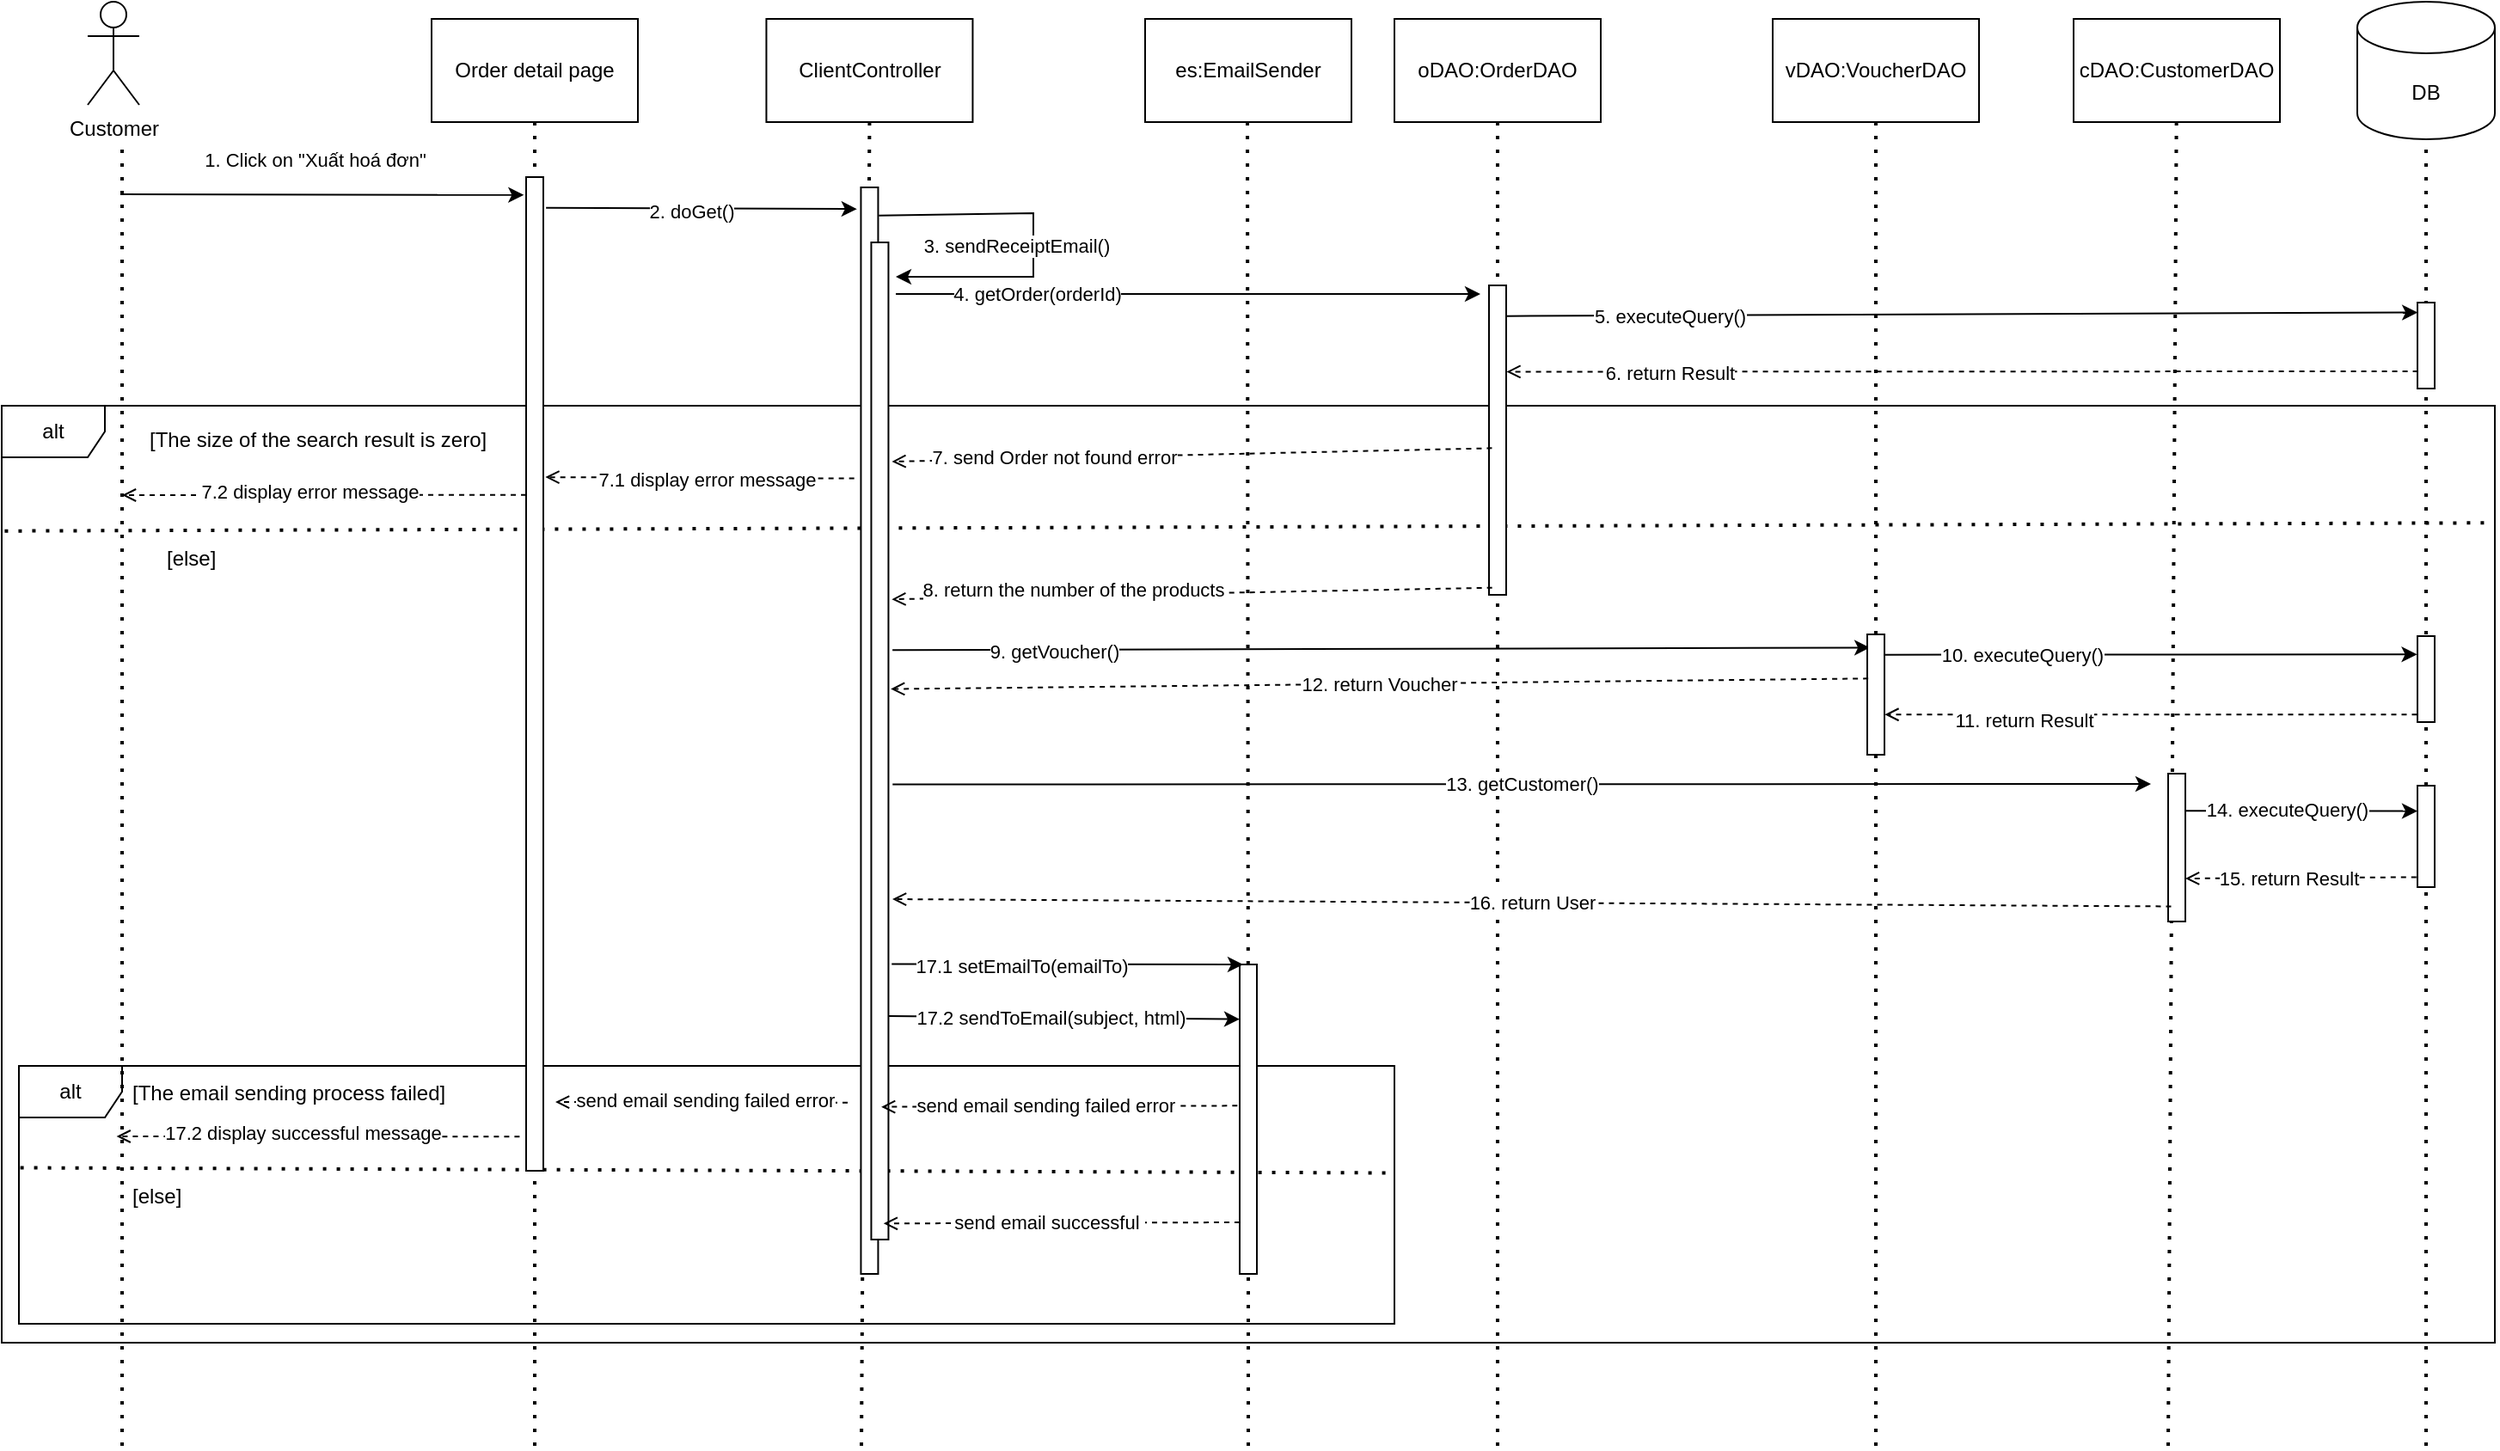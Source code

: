 <mxfile>
    <diagram name="Page-1" id="_nZHI8NYuNMjpibNF_YI">
        <mxGraphModel dx="1350" dy="149" grid="1" gridSize="10" guides="1" tooltips="1" connect="1" arrows="1" fold="1" page="1" pageScale="1" pageWidth="850" pageHeight="1100" math="0" shadow="0">
            <root>
                <mxCell id="0"/>
                <mxCell id="1" parent="0"/>
                <mxCell id="32" value="" style="endArrow=none;dashed=1;html=1;dashPattern=1 3;strokeWidth=2;rounded=0;exitX=0.001;exitY=0.395;exitDx=0;exitDy=0;exitPerimeter=0;entryX=1;entryY=0.415;entryDx=0;entryDy=0;entryPerimeter=0;" edge="1" parent="1" source="28" target="28">
                    <mxGeometry width="50" height="50" relative="1" as="geometry">
                        <mxPoint x="6.72" y="750" as="sourcePoint"/>
                        <mxPoint x="655" y="750" as="targetPoint"/>
                    </mxGeometry>
                </mxCell>
                <mxCell id="jMet_jhxjHjyP2RQHkVr-13" value="alt" style="shape=umlFrame;whiteSpace=wrap;html=1;pointerEvents=0;" parent="1" vertex="1">
                    <mxGeometry x="-10" y="275" width="1450" height="545" as="geometry"/>
                </mxCell>
                <mxCell id="28" value="alt" style="shape=umlFrame;whiteSpace=wrap;html=1;" vertex="1" parent="1">
                    <mxGeometry y="659" width="800" height="150" as="geometry"/>
                </mxCell>
                <mxCell id="4" value="" style="endArrow=none;dashed=1;html=1;dashPattern=1 3;strokeWidth=2;rounded=0;entryX=0.5;entryY=1;entryDx=0;entryDy=0;" edge="1" parent="1">
                    <mxGeometry width="50" height="50" relative="1" as="geometry">
                        <mxPoint x="1250" y="880" as="sourcePoint"/>
                        <mxPoint x="1254.83" y="110" as="targetPoint"/>
                    </mxGeometry>
                </mxCell>
                <mxCell id="bgXQf1ykJbpGTAjlQ5FK-6" value="" style="endArrow=none;dashed=1;html=1;dashPattern=1 3;strokeWidth=2;rounded=0;" parent="1" edge="1">
                    <mxGeometry width="50" height="50" relative="1" as="geometry">
                        <mxPoint x="60" y="880" as="sourcePoint"/>
                        <mxPoint x="60" y="120" as="targetPoint"/>
                    </mxGeometry>
                </mxCell>
                <mxCell id="jMet_jhxjHjyP2RQHkVr-15" value="" style="endArrow=none;dashed=1;html=1;dashPattern=1 3;strokeWidth=2;rounded=0;exitX=0.002;exitY=0.165;exitDx=0;exitDy=0;exitPerimeter=0;entryX=1;entryY=0.125;entryDx=0;entryDy=0;entryPerimeter=0;" parent="1" target="jMet_jhxjHjyP2RQHkVr-13" edge="1">
                    <mxGeometry width="50" height="50" relative="1" as="geometry">
                        <mxPoint x="-8.28" y="347.85" as="sourcePoint"/>
                        <mxPoint x="850.86" y="346.87" as="targetPoint"/>
                    </mxGeometry>
                </mxCell>
                <mxCell id="bgXQf1ykJbpGTAjlQ5FK-1" value="Customer" style="shape=umlActor;verticalLabelPosition=bottom;verticalAlign=top;html=1;outlineConnect=0;" parent="1" vertex="1">
                    <mxGeometry x="40" y="40" width="30" height="60" as="geometry"/>
                </mxCell>
                <mxCell id="bgXQf1ykJbpGTAjlQ5FK-2" value="Order detail page" style="rounded=0;whiteSpace=wrap;html=1;" parent="1" vertex="1">
                    <mxGeometry x="240" y="50" width="120" height="60" as="geometry"/>
                </mxCell>
                <mxCell id="bgXQf1ykJbpGTAjlQ5FK-3" value="ClientController" style="rounded=0;whiteSpace=wrap;html=1;" parent="1" vertex="1">
                    <mxGeometry x="434.72" y="50" width="120" height="60" as="geometry"/>
                </mxCell>
                <mxCell id="bgXQf1ykJbpGTAjlQ5FK-4" value="oDAO:OrderDAO" style="rounded=0;whiteSpace=wrap;html=1;" parent="1" vertex="1">
                    <mxGeometry x="800" y="50" width="120" height="60" as="geometry"/>
                </mxCell>
                <mxCell id="bgXQf1ykJbpGTAjlQ5FK-7" value="" style="endArrow=none;dashed=1;html=1;dashPattern=1 3;strokeWidth=2;rounded=0;entryX=0.5;entryY=1;entryDx=0;entryDy=0;" parent="1" target="bgXQf1ykJbpGTAjlQ5FK-2" edge="1">
                    <mxGeometry width="50" height="50" relative="1" as="geometry">
                        <mxPoint x="300" y="880" as="sourcePoint"/>
                        <mxPoint x="299.5" y="120" as="targetPoint"/>
                    </mxGeometry>
                </mxCell>
                <mxCell id="bgXQf1ykJbpGTAjlQ5FK-8" value="" style="endArrow=none;dashed=1;html=1;dashPattern=1 3;strokeWidth=2;rounded=0;entryX=0.5;entryY=1;entryDx=0;entryDy=0;" parent="1" target="bgXQf1ykJbpGTAjlQ5FK-3" edge="1">
                    <mxGeometry width="50" height="50" relative="1" as="geometry">
                        <mxPoint x="490" y="880" as="sourcePoint"/>
                        <mxPoint x="494.72" y="120" as="targetPoint"/>
                    </mxGeometry>
                </mxCell>
                <mxCell id="bgXQf1ykJbpGTAjlQ5FK-9" value="" style="endArrow=none;dashed=1;html=1;dashPattern=1 3;strokeWidth=2;rounded=0;" parent="1" edge="1">
                    <mxGeometry width="50" height="50" relative="1" as="geometry">
                        <mxPoint x="860" y="880" as="sourcePoint"/>
                        <mxPoint x="860" y="110" as="targetPoint"/>
                    </mxGeometry>
                </mxCell>
                <mxCell id="Q8KxY11AjHxzNU5WDFav-1" value="" style="rounded=0;whiteSpace=wrap;html=1;" parent="1" vertex="1">
                    <mxGeometry x="295" y="142" width="10" height="578" as="geometry"/>
                </mxCell>
                <mxCell id="Q8KxY11AjHxzNU5WDFav-2" value="1. Click on &quot;Xuất hoá đơn&quot;" style="endArrow=classic;html=1;rounded=0;entryX=-0.035;entryY=0.018;entryDx=0;entryDy=0;entryPerimeter=0;" parent="1" edge="1">
                    <mxGeometry x="-0.043" y="20" width="50" height="50" relative="1" as="geometry">
                        <mxPoint x="59" y="152" as="sourcePoint"/>
                        <mxPoint x="293.65" y="152.404" as="targetPoint"/>
                        <mxPoint as="offset"/>
                    </mxGeometry>
                </mxCell>
                <mxCell id="Q8KxY11AjHxzNU5WDFav-3" value="vDAO:VoucherDAO" style="rounded=0;whiteSpace=wrap;html=1;" parent="1" vertex="1">
                    <mxGeometry x="1020" y="50" width="120" height="60" as="geometry"/>
                </mxCell>
                <mxCell id="Q8KxY11AjHxzNU5WDFav-4" value="" style="endArrow=none;dashed=1;html=1;dashPattern=1 3;strokeWidth=2;rounded=0;entryX=0.5;entryY=1;entryDx=0;entryDy=0;" parent="1" target="Q8KxY11AjHxzNU5WDFav-3" edge="1">
                    <mxGeometry width="50" height="50" relative="1" as="geometry">
                        <mxPoint x="1080" y="880" as="sourcePoint"/>
                        <mxPoint x="1080.23" y="130" as="targetPoint"/>
                    </mxGeometry>
                </mxCell>
                <mxCell id="Q8KxY11AjHxzNU5WDFav-6" value="DB" style="shape=cylinder3;whiteSpace=wrap;html=1;boundedLbl=1;backgroundOutline=1;size=15;" parent="1" vertex="1">
                    <mxGeometry x="1360" y="40" width="80" height="80" as="geometry"/>
                </mxCell>
                <mxCell id="Q8KxY11AjHxzNU5WDFav-7" value="" style="endArrow=none;dashed=1;html=1;dashPattern=1 3;strokeWidth=2;rounded=0;entryX=0.5;entryY=1;entryDx=0;entryDy=0;" parent="1" edge="1">
                    <mxGeometry width="50" height="50" relative="1" as="geometry">
                        <mxPoint x="1400" y="880" as="sourcePoint"/>
                        <mxPoint x="1400" y="120" as="targetPoint"/>
                    </mxGeometry>
                </mxCell>
                <mxCell id="Q8KxY11AjHxzNU5WDFav-8" value="" style="endArrow=classic;html=1;rounded=0;entryX=-0.132;entryY=0.022;entryDx=0;entryDy=0;entryPerimeter=0;exitX=0.958;exitY=0.031;exitDx=0;exitDy=0;exitPerimeter=0;" parent="1" edge="1">
                    <mxGeometry x="-0.04" y="-4" width="50" height="50" relative="1" as="geometry">
                        <mxPoint x="306.58" y="159.918" as="sourcePoint"/>
                        <mxPoint x="487.4" y="160.584" as="targetPoint"/>
                        <mxPoint as="offset"/>
                    </mxGeometry>
                </mxCell>
                <mxCell id="12" value="2. doGet()" style="edgeLabel;html=1;align=center;verticalAlign=middle;resizable=0;points=[];" vertex="1" connectable="0" parent="Q8KxY11AjHxzNU5WDFav-8">
                    <mxGeometry x="-0.524" y="-2" relative="1" as="geometry">
                        <mxPoint x="41" as="offset"/>
                    </mxGeometry>
                </mxCell>
                <mxCell id="Q8KxY11AjHxzNU5WDFav-9" value="" style="rounded=0;whiteSpace=wrap;html=1;" parent="1" vertex="1">
                    <mxGeometry x="489.72" y="148" width="10" height="632" as="geometry"/>
                </mxCell>
                <mxCell id="Q8KxY11AjHxzNU5WDFav-10" value="" style="rounded=0;whiteSpace=wrap;html=1;" parent="1" vertex="1">
                    <mxGeometry x="855" y="205" width="10" height="180" as="geometry"/>
                </mxCell>
                <mxCell id="Q8KxY11AjHxzNU5WDFav-11" value="4. getOrder(orderId)" style="endArrow=classic;html=1;rounded=0;" parent="1" edge="1">
                    <mxGeometry x="-0.517" width="50" height="50" relative="1" as="geometry">
                        <mxPoint x="510" y="210" as="sourcePoint"/>
                        <mxPoint x="850" y="210" as="targetPoint"/>
                        <mxPoint as="offset"/>
                    </mxGeometry>
                </mxCell>
                <mxCell id="Q8KxY11AjHxzNU5WDFav-13" value="5. executeQuery()" style="endArrow=classic;html=1;rounded=0;entryX=0.009;entryY=0.115;entryDx=0;entryDy=0;entryPerimeter=0;exitX=1.016;exitY=0.099;exitDx=0;exitDy=0;exitPerimeter=0;" parent="1" source="Q8KxY11AjHxzNU5WDFav-10" target="jMet_jhxjHjyP2RQHkVr-2" edge="1">
                    <mxGeometry x="-0.641" y="-1" width="50" height="50" relative="1" as="geometry">
                        <mxPoint x="870" y="223" as="sourcePoint"/>
                        <mxPoint x="1390" y="225" as="targetPoint"/>
                        <mxPoint as="offset"/>
                    </mxGeometry>
                </mxCell>
                <mxCell id="jMet_jhxjHjyP2RQHkVr-2" value="" style="rounded=0;whiteSpace=wrap;html=1;" parent="1" vertex="1">
                    <mxGeometry x="1395" y="215" width="10" height="50" as="geometry"/>
                </mxCell>
                <mxCell id="jMet_jhxjHjyP2RQHkVr-4" value="6. return Result" style="endArrow=open;html=1;rounded=0;exitX=0.029;exitY=0.8;exitDx=0;exitDy=0;exitPerimeter=0;dashed=1;endFill=0;entryX=1.022;entryY=0.279;entryDx=0;entryDy=0;entryPerimeter=0;" parent="1" source="jMet_jhxjHjyP2RQHkVr-2" target="Q8KxY11AjHxzNU5WDFav-10" edge="1">
                    <mxGeometry x="0.643" y="1" width="50" height="50" relative="1" as="geometry">
                        <mxPoint x="1395.24" y="250.6" as="sourcePoint"/>
                        <mxPoint x="870" y="255" as="targetPoint"/>
                        <mxPoint as="offset"/>
                    </mxGeometry>
                </mxCell>
                <mxCell id="jMet_jhxjHjyP2RQHkVr-5" value="7. send Order not found error" style="endArrow=open;html=1;rounded=0;dashed=1;endFill=0;exitX=-0.028;exitY=0.526;exitDx=0;exitDy=0;exitPerimeter=0;entryX=1;entryY=0.25;entryDx=0;entryDy=0;" parent="1" edge="1">
                    <mxGeometry x="0.461" width="50" height="50" relative="1" as="geometry">
                        <mxPoint x="856.72" y="299.68" as="sourcePoint"/>
                        <mxPoint x="507.72" y="307.5" as="targetPoint"/>
                        <mxPoint as="offset"/>
                    </mxGeometry>
                </mxCell>
                <mxCell id="jMet_jhxjHjyP2RQHkVr-6" value="" style="endArrow=open;html=1;rounded=0;exitX=-0.189;exitY=0.296;exitDx=0;exitDy=0;dashed=1;endFill=0;exitPerimeter=0;entryX=1.317;entryY=0.302;entryDx=0;entryDy=0;entryPerimeter=0;" parent="1" edge="1">
                    <mxGeometry x="0.076" y="-2" width="50" height="50" relative="1" as="geometry">
                        <mxPoint x="485.83" y="317.312" as="sourcePoint"/>
                        <mxPoint x="306.17" y="316.556" as="targetPoint"/>
                        <mxPoint as="offset"/>
                    </mxGeometry>
                </mxCell>
                <mxCell id="14" value="7.1 display error message" style="edgeLabel;html=1;align=center;verticalAlign=middle;resizable=0;points=[];" vertex="1" connectable="0" parent="jMet_jhxjHjyP2RQHkVr-6">
                    <mxGeometry x="0.469" y="1" relative="1" as="geometry">
                        <mxPoint x="46" as="offset"/>
                    </mxGeometry>
                </mxCell>
                <mxCell id="jMet_jhxjHjyP2RQHkVr-7" value="7.2 display error message" style="endArrow=open;html=1;rounded=0;dashed=1;endFill=0;exitX=0.001;exitY=0.292;exitDx=0;exitDy=0;exitPerimeter=0;" parent="1" edge="1">
                    <mxGeometry x="0.076" y="-2" width="50" height="50" relative="1" as="geometry">
                        <mxPoint x="295.01" y="326.816" as="sourcePoint"/>
                        <mxPoint x="60" y="327" as="targetPoint"/>
                        <mxPoint as="offset"/>
                    </mxGeometry>
                </mxCell>
                <mxCell id="jMet_jhxjHjyP2RQHkVr-8" value="" style="endArrow=open;html=1;rounded=0;dashed=1;endFill=0;exitX=-0.018;exitY=0.977;exitDx=0;exitDy=0;exitPerimeter=0;entryX=0.995;entryY=0.407;entryDx=0;entryDy=0;entryPerimeter=0;" parent="1" edge="1">
                    <mxGeometry x="0.074" y="-2" width="50" height="50" relative="1" as="geometry">
                        <mxPoint x="856.82" y="380.86" as="sourcePoint"/>
                        <mxPoint x="507.67" y="387.57" as="targetPoint"/>
                        <mxPoint as="offset"/>
                    </mxGeometry>
                </mxCell>
                <mxCell id="9" value="8. return the number of the products" style="edgeLabel;html=1;align=center;verticalAlign=middle;resizable=0;points=[];" vertex="1" connectable="0" parent="jMet_jhxjHjyP2RQHkVr-8">
                    <mxGeometry x="-0.053" y="1" relative="1" as="geometry">
                        <mxPoint x="-79" y="-3" as="offset"/>
                    </mxGeometry>
                </mxCell>
                <mxCell id="jMet_jhxjHjyP2RQHkVr-14" value="[The size of the search result is zero]" style="text;strokeColor=none;fillColor=none;align=left;verticalAlign=middle;spacingLeft=4;spacingRight=4;overflow=hidden;points=[[0,0.5],[1,0.5]];portConstraint=eastwest;rotatable=0;whiteSpace=wrap;html=1;" parent="1" vertex="1">
                    <mxGeometry x="70" y="280" width="210" height="30" as="geometry"/>
                </mxCell>
                <mxCell id="jMet_jhxjHjyP2RQHkVr-16" value="[else]" style="text;strokeColor=none;fillColor=none;align=left;verticalAlign=middle;spacingLeft=4;spacingRight=4;overflow=hidden;points=[[0,0.5],[1,0.5]];portConstraint=eastwest;rotatable=0;whiteSpace=wrap;html=1;" parent="1" vertex="1">
                    <mxGeometry x="80" y="349" width="40" height="30" as="geometry"/>
                </mxCell>
                <mxCell id="jMet_jhxjHjyP2RQHkVr-18" value="9. getVoucher()" style="endArrow=classic;html=1;rounded=0;entryX=-0.043;entryY=0.11;entryDx=0;entryDy=0;entryPerimeter=0;exitX=1.034;exitY=0.465;exitDx=0;exitDy=0;exitPerimeter=0;" parent="1" edge="1">
                    <mxGeometry x="-0.669" y="-1" width="50" height="50" relative="1" as="geometry">
                        <mxPoint x="508.06" y="417.15" as="sourcePoint"/>
                        <mxPoint x="1076.57" y="415.7" as="targetPoint"/>
                        <mxPoint as="offset"/>
                    </mxGeometry>
                </mxCell>
                <mxCell id="jMet_jhxjHjyP2RQHkVr-19" value="" style="rounded=0;whiteSpace=wrap;html=1;" parent="1" vertex="1">
                    <mxGeometry x="1075" y="408" width="10" height="70" as="geometry"/>
                </mxCell>
                <mxCell id="jMet_jhxjHjyP2RQHkVr-20" value="12. return Voucher" style="endArrow=open;html=1;rounded=0;dashed=1;endFill=0;exitX=-0.043;exitY=0.881;exitDx=0;exitDy=0;exitPerimeter=0;entryX=1.034;entryY=0.58;entryDx=0;entryDy=0;entryPerimeter=0;" parent="1" edge="1">
                    <mxGeometry width="50" height="50" relative="1" as="geometry">
                        <mxPoint x="1075.57" y="433.67" as="sourcePoint"/>
                        <mxPoint x="507.06" y="439.8" as="targetPoint"/>
                    </mxGeometry>
                </mxCell>
                <mxCell id="jMet_jhxjHjyP2RQHkVr-21" value="10. executeQuery()" style="endArrow=classic;html=1;rounded=0;entryX=-0.023;entryY=0.213;entryDx=0;entryDy=0;entryPerimeter=0;exitX=1.047;exitY=0.169;exitDx=0;exitDy=0;exitPerimeter=0;" parent="1" target="jMet_jhxjHjyP2RQHkVr-22" edge="1" source="jMet_jhxjHjyP2RQHkVr-19">
                    <mxGeometry x="-0.482" width="50" height="50" relative="1" as="geometry">
                        <mxPoint x="1145.19" y="419.63" as="sourcePoint"/>
                        <mxPoint x="1395.94" y="419.7" as="targetPoint"/>
                        <mxPoint as="offset"/>
                    </mxGeometry>
                </mxCell>
                <mxCell id="jMet_jhxjHjyP2RQHkVr-22" value="" style="rounded=0;whiteSpace=wrap;html=1;" parent="1" vertex="1">
                    <mxGeometry x="1395" y="409" width="10" height="50" as="geometry"/>
                </mxCell>
                <mxCell id="jMet_jhxjHjyP2RQHkVr-23" value="11. return Result" style="endArrow=open;html=1;rounded=0;entryX=1.019;entryY=0.666;entryDx=0;entryDy=0;dashed=1;endFill=0;exitX=-0.026;exitY=0.913;exitDx=0;exitDy=0;exitPerimeter=0;entryPerimeter=0;" parent="1" source="jMet_jhxjHjyP2RQHkVr-22" edge="1" target="jMet_jhxjHjyP2RQHkVr-19">
                    <mxGeometry x="0.478" y="3" width="50" height="50" relative="1" as="geometry">
                        <mxPoint x="1390" y="455" as="sourcePoint"/>
                        <mxPoint x="1146.0" y="454.5" as="targetPoint"/>
                        <mxPoint as="offset"/>
                    </mxGeometry>
                </mxCell>
                <mxCell id="jMet_jhxjHjyP2RQHkVr-25" value="13. getCustomer()" style="endArrow=classic;html=1;rounded=0;exitX=1.041;exitY=0.726;exitDx=0;exitDy=0;exitPerimeter=0;" parent="1" edge="1">
                    <mxGeometry width="50" height="50" relative="1" as="geometry">
                        <mxPoint x="508.13" y="495.26" as="sourcePoint"/>
                        <mxPoint x="1240" y="495" as="targetPoint"/>
                    </mxGeometry>
                </mxCell>
                <mxCell id="jMet_jhxjHjyP2RQHkVr-26" value="" style="rounded=0;whiteSpace=wrap;html=1;" parent="1" vertex="1">
                    <mxGeometry x="1250" y="489" width="10" height="86" as="geometry"/>
                </mxCell>
                <mxCell id="jMet_jhxjHjyP2RQHkVr-27" value="" style="rounded=0;whiteSpace=wrap;html=1;" parent="1" vertex="1">
                    <mxGeometry x="1395" y="496" width="10" height="59" as="geometry"/>
                </mxCell>
                <mxCell id="jMet_jhxjHjyP2RQHkVr-28" value="" style="endArrow=classic;html=1;rounded=0;exitX=1.027;exitY=0.251;exitDx=0;exitDy=0;exitPerimeter=0;entryX=0;entryY=0.25;entryDx=0;entryDy=0;" parent="1" source="jMet_jhxjHjyP2RQHkVr-26" target="jMet_jhxjHjyP2RQHkVr-27" edge="1">
                    <mxGeometry x="-0.717" width="50" height="50" relative="1" as="geometry">
                        <mxPoint x="1261" y="510.5" as="sourcePoint"/>
                        <mxPoint x="1790.11" y="508.39" as="targetPoint"/>
                        <mxPoint as="offset"/>
                    </mxGeometry>
                </mxCell>
                <mxCell id="6" value="14. executeQuery()" style="edgeLabel;html=1;align=center;verticalAlign=middle;resizable=0;points=[];" vertex="1" connectable="0" parent="jMet_jhxjHjyP2RQHkVr-28">
                    <mxGeometry x="-0.129" y="1" relative="1" as="geometry">
                        <mxPoint as="offset"/>
                    </mxGeometry>
                </mxCell>
                <mxCell id="jMet_jhxjHjyP2RQHkVr-29" value="" style="endArrow=open;html=1;rounded=0;dashed=1;endFill=0;exitX=-0.061;exitY=0.902;exitDx=0;exitDy=0;exitPerimeter=0;" parent="1" source="jMet_jhxjHjyP2RQHkVr-27" edge="1">
                    <mxGeometry x="0.717" y="2" width="50" height="50" relative="1" as="geometry">
                        <mxPoint x="1390" y="550.151" as="sourcePoint"/>
                        <mxPoint x="1260" y="550" as="targetPoint"/>
                        <mxPoint as="offset"/>
                    </mxGeometry>
                </mxCell>
                <mxCell id="8" value="15. return Result" style="edgeLabel;html=1;align=center;verticalAlign=middle;resizable=0;points=[];" vertex="1" connectable="0" parent="jMet_jhxjHjyP2RQHkVr-29">
                    <mxGeometry x="0.114" relative="1" as="geometry">
                        <mxPoint as="offset"/>
                    </mxGeometry>
                </mxCell>
                <mxCell id="jMet_jhxjHjyP2RQHkVr-30" value="16. return User" style="endArrow=open;html=1;rounded=0;exitX=-0.026;exitY=0.898;exitDx=0;exitDy=0;dashed=1;endFill=0;exitPerimeter=0;" parent="1" edge="1">
                    <mxGeometry width="50" height="50" relative="1" as="geometry">
                        <mxPoint x="1251.74" y="566.228" as="sourcePoint"/>
                        <mxPoint x="508" y="562" as="targetPoint"/>
                    </mxGeometry>
                </mxCell>
                <mxCell id="jMet_jhxjHjyP2RQHkVr-32" value="17.2 display successful message" style="endArrow=open;html=1;rounded=0;dashed=1;endFill=0;exitX=-0.061;exitY=0.911;exitDx=0;exitDy=0;exitPerimeter=0;" parent="1" edge="1">
                    <mxGeometry x="0.075" y="-2" width="50" height="50" relative="1" as="geometry">
                        <mxPoint x="291.2" y="700.128" as="sourcePoint"/>
                        <mxPoint x="56.81" y="700" as="targetPoint"/>
                        <mxPoint as="offset"/>
                    </mxGeometry>
                </mxCell>
                <mxCell id="jMet_jhxjHjyP2RQHkVr-33" value="" style="rounded=0;whiteSpace=wrap;html=1;" parent="1" vertex="1">
                    <mxGeometry x="495.72" y="180" width="10" height="580" as="geometry"/>
                </mxCell>
                <mxCell id="jMet_jhxjHjyP2RQHkVr-34" value="3. sendReceiptEmail()" style="endArrow=classic;html=1;rounded=0;exitX=1.042;exitY=0.026;exitDx=0;exitDy=0;exitPerimeter=0;" parent="1" source="Q8KxY11AjHxzNU5WDFav-9" edge="1">
                    <mxGeometry x="0.047" y="-10" width="50" height="50" relative="1" as="geometry">
                        <mxPoint x="509.72" y="161" as="sourcePoint"/>
                        <mxPoint x="510" y="200" as="targetPoint"/>
                        <mxPoint as="offset"/>
                        <Array as="points">
                            <mxPoint x="590" y="163"/>
                            <mxPoint x="590" y="200"/>
                            <mxPoint x="550" y="200"/>
                        </Array>
                    </mxGeometry>
                </mxCell>
                <mxCell id="3" value="cDAO:CustomerDAO" style="rounded=0;whiteSpace=wrap;html=1;" vertex="1" parent="1">
                    <mxGeometry x="1195" y="50" width="120" height="60" as="geometry"/>
                </mxCell>
                <mxCell id="10" value="es:EmailSender" style="rounded=0;whiteSpace=wrap;html=1;" vertex="1" parent="1">
                    <mxGeometry x="655" y="50" width="120" height="60" as="geometry"/>
                </mxCell>
                <mxCell id="18" value="" style="endArrow=none;dashed=1;html=1;dashPattern=1 3;strokeWidth=2;rounded=0;startArrow=none;" edge="1" parent="1" source="20">
                    <mxGeometry width="50" height="50" relative="1" as="geometry">
                        <mxPoint x="714.5" y="680.0" as="sourcePoint"/>
                        <mxPoint x="714.5" y="110" as="targetPoint"/>
                    </mxGeometry>
                </mxCell>
                <mxCell id="21" value="" style="endArrow=none;dashed=1;html=1;dashPattern=1 3;strokeWidth=2;rounded=0;" edge="1" parent="1" target="20">
                    <mxGeometry width="50" height="50" relative="1" as="geometry">
                        <mxPoint x="715" y="880" as="sourcePoint"/>
                        <mxPoint x="714.5" y="110" as="targetPoint"/>
                    </mxGeometry>
                </mxCell>
                <mxCell id="20" value="" style="rounded=0;whiteSpace=wrap;html=1;" vertex="1" parent="1">
                    <mxGeometry x="710" y="600" width="10" height="180" as="geometry"/>
                </mxCell>
                <mxCell id="22" value="" style="endArrow=classic;html=1;entryX=0;entryY=0;entryDx=0;entryDy=0;exitX=0.99;exitY=0.823;exitDx=0;exitDy=0;exitPerimeter=0;" edge="1" parent="1">
                    <mxGeometry width="50" height="50" relative="1" as="geometry">
                        <mxPoint x="507.62" y="599.73" as="sourcePoint"/>
                        <mxPoint x="712" y="600.0" as="targetPoint"/>
                    </mxGeometry>
                </mxCell>
                <mxCell id="24" value="17.1 setEmailTo(emailTo)" style="edgeLabel;html=1;align=center;verticalAlign=middle;resizable=0;points=[];" vertex="1" connectable="0" parent="22">
                    <mxGeometry x="-0.264" y="-1" relative="1" as="geometry">
                        <mxPoint as="offset"/>
                    </mxGeometry>
                </mxCell>
                <mxCell id="26" value="" style="endArrow=classic;html=1;exitX=0.996;exitY=0.907;exitDx=0;exitDy=0;exitPerimeter=0;entryX=0;entryY=0;entryDx=0;entryDy=0;" edge="1" parent="1">
                    <mxGeometry width="50" height="50" relative="1" as="geometry">
                        <mxPoint x="505.68" y="630.0" as="sourcePoint"/>
                        <mxPoint x="710" y="631.85" as="targetPoint"/>
                    </mxGeometry>
                </mxCell>
                <mxCell id="27" value="17.2 sendToEmail(subject, html)" style="edgeLabel;html=1;align=center;verticalAlign=middle;resizable=0;points=[];" vertex="1" connectable="0" parent="26">
                    <mxGeometry x="-0.264" y="-1" relative="1" as="geometry">
                        <mxPoint x="19" y="-1" as="offset"/>
                    </mxGeometry>
                </mxCell>
                <mxCell id="33" value="" style="endArrow=open;html=1;dashed=1;endFill=0;entryX=1.484;entryY=0.935;entryDx=0;entryDy=0;entryPerimeter=0;exitX=0.167;exitY=0.632;exitDx=0;exitDy=0;exitPerimeter=0;" edge="1" parent="1">
                    <mxGeometry width="50" height="50" relative="1" as="geometry">
                        <mxPoint x="708.67" y="682.16" as="sourcePoint"/>
                        <mxPoint x="501.56" y="682.82" as="targetPoint"/>
                    </mxGeometry>
                </mxCell>
                <mxCell id="34" value="send email sending failed error" style="edgeLabel;html=1;align=center;verticalAlign=middle;resizable=0;points=[];" vertex="1" connectable="0" parent="33">
                    <mxGeometry x="0.432" y="-1" relative="1" as="geometry">
                        <mxPoint x="37" as="offset"/>
                    </mxGeometry>
                </mxCell>
                <mxCell id="35" value="[The email sending process failed]" style="text;strokeColor=none;fillColor=none;align=left;verticalAlign=middle;spacingLeft=4;spacingRight=4;overflow=hidden;points=[[0,0.5],[1,0.5]];portConstraint=eastwest;rotatable=0;whiteSpace=wrap;html=1;" vertex="1" parent="1">
                    <mxGeometry x="60" y="660" width="210" height="30" as="geometry"/>
                </mxCell>
                <mxCell id="36" value="[else]" style="text;strokeColor=none;fillColor=none;align=left;verticalAlign=middle;spacingLeft=4;spacingRight=4;overflow=hidden;points=[[0,0.5],[1,0.5]];portConstraint=eastwest;rotatable=0;whiteSpace=wrap;html=1;" vertex="1" parent="1">
                    <mxGeometry x="60" y="720" width="210" height="30" as="geometry"/>
                </mxCell>
                <mxCell id="38" value="" style="endArrow=open;html=1;dashed=1;endFill=0;entryX=1.484;entryY=0.935;entryDx=0;entryDy=0;entryPerimeter=0;" edge="1" parent="1">
                    <mxGeometry width="50" height="50" relative="1" as="geometry">
                        <mxPoint x="482" y="680.34" as="sourcePoint"/>
                        <mxPoint x="312.0" y="680.0" as="targetPoint"/>
                    </mxGeometry>
                </mxCell>
                <mxCell id="39" value="send email sending failed error" style="edgeLabel;html=1;align=center;verticalAlign=middle;resizable=0;points=[];" vertex="1" connectable="0" parent="38">
                    <mxGeometry x="0.432" y="-1" relative="1" as="geometry">
                        <mxPoint x="38" as="offset"/>
                    </mxGeometry>
                </mxCell>
                <mxCell id="40" value="" style="endArrow=open;html=1;dashed=1;endFill=0;entryX=1.484;entryY=0.935;entryDx=0;entryDy=0;entryPerimeter=0;exitX=0.167;exitY=0.632;exitDx=0;exitDy=0;exitPerimeter=0;" edge="1" parent="1">
                    <mxGeometry width="50" height="50" relative="1" as="geometry">
                        <mxPoint x="710.0" y="750.0" as="sourcePoint"/>
                        <mxPoint x="502.89" y="750.66" as="targetPoint"/>
                    </mxGeometry>
                </mxCell>
                <mxCell id="41" value="send email successful&amp;nbsp;" style="edgeLabel;html=1;align=center;verticalAlign=middle;resizable=0;points=[];" vertex="1" connectable="0" parent="40">
                    <mxGeometry x="0.432" y="-1" relative="1" as="geometry">
                        <mxPoint x="37" as="offset"/>
                    </mxGeometry>
                </mxCell>
            </root>
        </mxGraphModel>
    </diagram>
</mxfile>